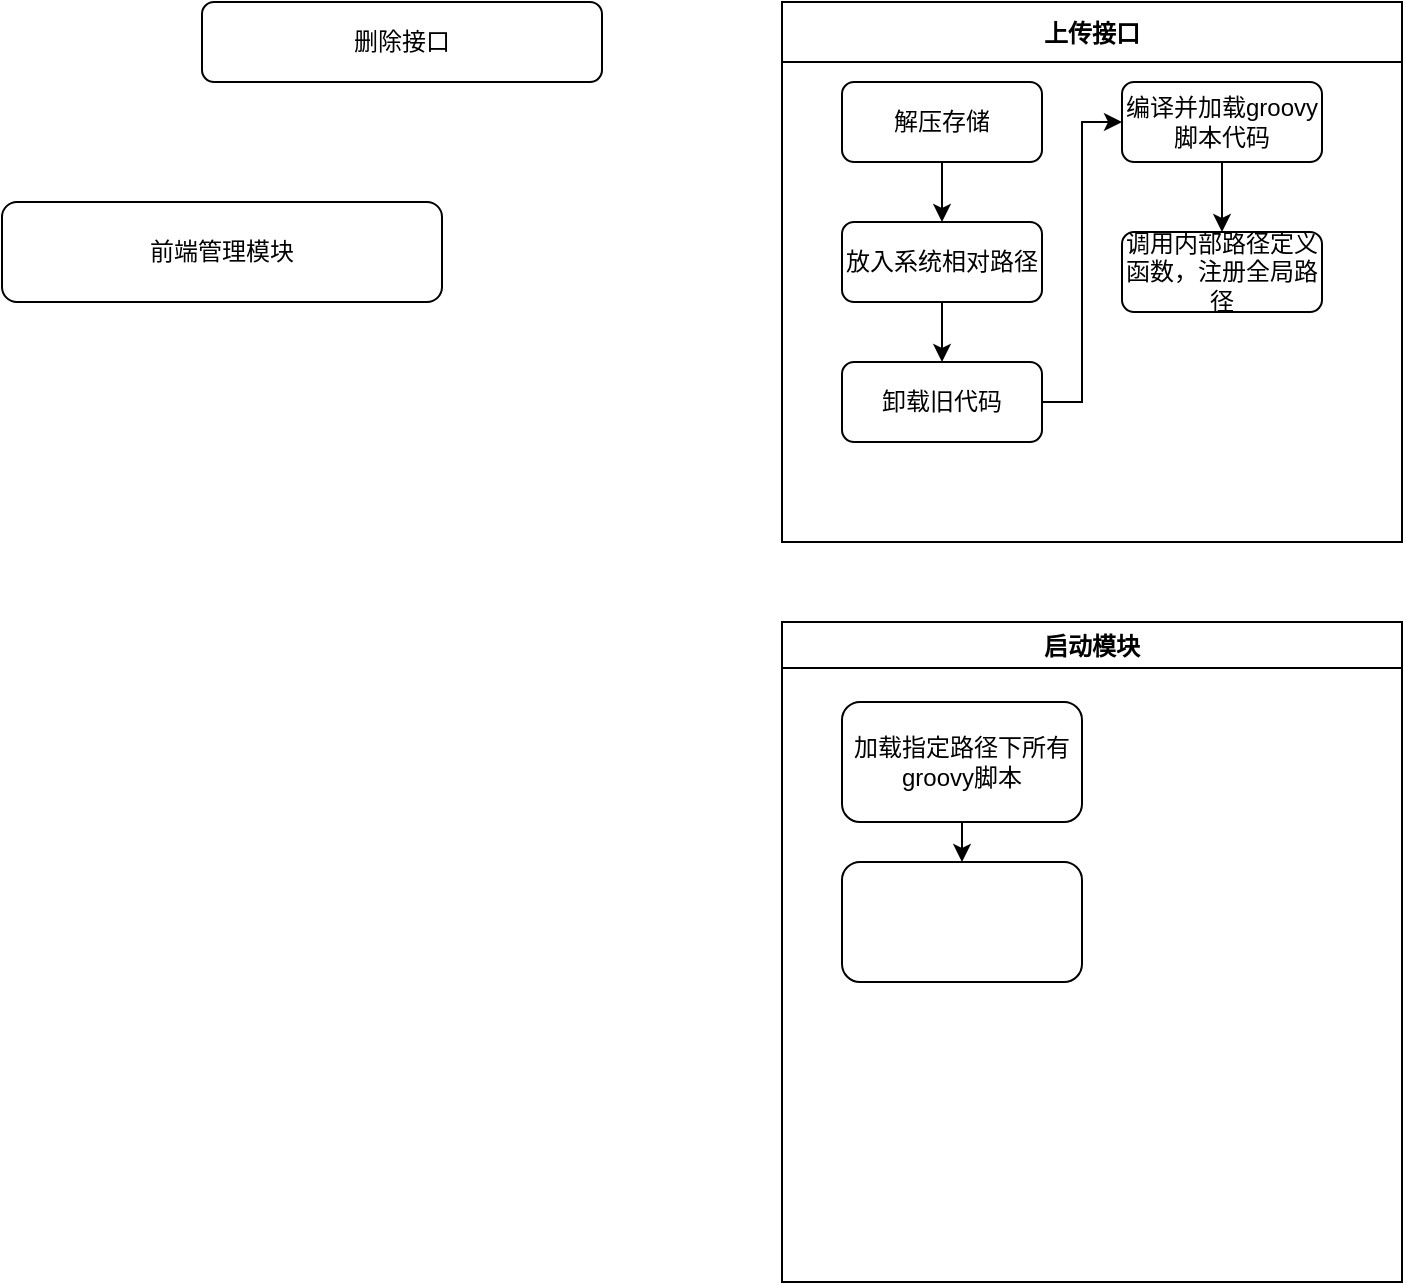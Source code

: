 <mxfile version="16.4.7" type="github">
  <diagram id="AsVXoxYifE-prMt1upEp" name="Page-1">
    <mxGraphModel dx="1038" dy="547" grid="1" gridSize="10" guides="1" tooltips="1" connect="1" arrows="1" fold="1" page="1" pageScale="1" pageWidth="827" pageHeight="1169" math="0" shadow="0">
      <root>
        <mxCell id="0" />
        <mxCell id="1" parent="0" />
        <mxCell id="ftRIKDAcJ2_aNbuLNI0B-2" value="前端管理模块" style="rounded=1;whiteSpace=wrap;html=1;" vertex="1" parent="1">
          <mxGeometry x="40" y="120" width="220" height="50" as="geometry" />
        </mxCell>
        <mxCell id="ftRIKDAcJ2_aNbuLNI0B-5" value="删除接口" style="rounded=1;whiteSpace=wrap;html=1;" vertex="1" parent="1">
          <mxGeometry x="140" y="20" width="200" height="40" as="geometry" />
        </mxCell>
        <mxCell id="ftRIKDAcJ2_aNbuLNI0B-9" value="上传接口" style="swimlane;startSize=30;" vertex="1" parent="1">
          <mxGeometry x="430" y="20" width="310" height="270" as="geometry">
            <mxRectangle x="290" y="170" width="50" height="40" as="alternateBounds" />
          </mxGeometry>
        </mxCell>
        <mxCell id="ftRIKDAcJ2_aNbuLNI0B-20" style="edgeStyle=orthogonalEdgeStyle;rounded=0;orthogonalLoop=1;jettySize=auto;html=1;exitX=0.5;exitY=1;exitDx=0;exitDy=0;entryX=0.5;entryY=0;entryDx=0;entryDy=0;" edge="1" parent="ftRIKDAcJ2_aNbuLNI0B-9" source="ftRIKDAcJ2_aNbuLNI0B-7" target="ftRIKDAcJ2_aNbuLNI0B-8">
          <mxGeometry relative="1" as="geometry" />
        </mxCell>
        <mxCell id="ftRIKDAcJ2_aNbuLNI0B-7" value="解压存储" style="rounded=1;whiteSpace=wrap;html=1;" vertex="1" parent="ftRIKDAcJ2_aNbuLNI0B-9">
          <mxGeometry x="30" y="40" width="100" height="40" as="geometry" />
        </mxCell>
        <mxCell id="ftRIKDAcJ2_aNbuLNI0B-21" style="edgeStyle=orthogonalEdgeStyle;rounded=0;orthogonalLoop=1;jettySize=auto;html=1;exitX=0.5;exitY=1;exitDx=0;exitDy=0;entryX=0.5;entryY=0;entryDx=0;entryDy=0;" edge="1" parent="ftRIKDAcJ2_aNbuLNI0B-9" source="ftRIKDAcJ2_aNbuLNI0B-8" target="ftRIKDAcJ2_aNbuLNI0B-17">
          <mxGeometry relative="1" as="geometry" />
        </mxCell>
        <mxCell id="ftRIKDAcJ2_aNbuLNI0B-8" value="放入系统相对路径" style="rounded=1;whiteSpace=wrap;html=1;" vertex="1" parent="ftRIKDAcJ2_aNbuLNI0B-9">
          <mxGeometry x="30" y="110" width="100" height="40" as="geometry" />
        </mxCell>
        <mxCell id="ftRIKDAcJ2_aNbuLNI0B-23" style="edgeStyle=orthogonalEdgeStyle;rounded=0;orthogonalLoop=1;jettySize=auto;html=1;exitX=0.5;exitY=1;exitDx=0;exitDy=0;" edge="1" parent="ftRIKDAcJ2_aNbuLNI0B-9" source="ftRIKDAcJ2_aNbuLNI0B-11" target="ftRIKDAcJ2_aNbuLNI0B-14">
          <mxGeometry relative="1" as="geometry" />
        </mxCell>
        <mxCell id="ftRIKDAcJ2_aNbuLNI0B-11" value="编译并加载groovy脚本代码" style="rounded=1;whiteSpace=wrap;html=1;" vertex="1" parent="ftRIKDAcJ2_aNbuLNI0B-9">
          <mxGeometry x="170" y="40" width="100" height="40" as="geometry" />
        </mxCell>
        <mxCell id="ftRIKDAcJ2_aNbuLNI0B-14" value="调用内部路径定义函数，注册全局路径" style="rounded=1;whiteSpace=wrap;html=1;" vertex="1" parent="ftRIKDAcJ2_aNbuLNI0B-9">
          <mxGeometry x="170" y="115" width="100" height="40" as="geometry" />
        </mxCell>
        <mxCell id="ftRIKDAcJ2_aNbuLNI0B-22" style="edgeStyle=orthogonalEdgeStyle;rounded=0;orthogonalLoop=1;jettySize=auto;html=1;exitX=1;exitY=0.5;exitDx=0;exitDy=0;entryX=0;entryY=0.5;entryDx=0;entryDy=0;" edge="1" parent="ftRIKDAcJ2_aNbuLNI0B-9" source="ftRIKDAcJ2_aNbuLNI0B-17" target="ftRIKDAcJ2_aNbuLNI0B-11">
          <mxGeometry relative="1" as="geometry" />
        </mxCell>
        <mxCell id="ftRIKDAcJ2_aNbuLNI0B-17" value="卸载旧代码" style="rounded=1;whiteSpace=wrap;html=1;" vertex="1" parent="ftRIKDAcJ2_aNbuLNI0B-9">
          <mxGeometry x="30" y="180" width="100" height="40" as="geometry" />
        </mxCell>
        <mxCell id="ftRIKDAcJ2_aNbuLNI0B-18" value="启动模块" style="swimlane;" vertex="1" parent="1">
          <mxGeometry x="430" y="330" width="310" height="330" as="geometry" />
        </mxCell>
        <mxCell id="ftRIKDAcJ2_aNbuLNI0B-25" style="edgeStyle=orthogonalEdgeStyle;rounded=0;orthogonalLoop=1;jettySize=auto;html=1;exitX=0.5;exitY=1;exitDx=0;exitDy=0;entryX=0.5;entryY=0;entryDx=0;entryDy=0;" edge="1" parent="ftRIKDAcJ2_aNbuLNI0B-18" source="ftRIKDAcJ2_aNbuLNI0B-19" target="ftRIKDAcJ2_aNbuLNI0B-24">
          <mxGeometry relative="1" as="geometry" />
        </mxCell>
        <mxCell id="ftRIKDAcJ2_aNbuLNI0B-19" value="加载指定路径下所有groovy脚本" style="rounded=1;whiteSpace=wrap;html=1;" vertex="1" parent="ftRIKDAcJ2_aNbuLNI0B-18">
          <mxGeometry x="30" y="40" width="120" height="60" as="geometry" />
        </mxCell>
        <mxCell id="ftRIKDAcJ2_aNbuLNI0B-24" value="" style="rounded=1;whiteSpace=wrap;html=1;" vertex="1" parent="ftRIKDAcJ2_aNbuLNI0B-18">
          <mxGeometry x="30" y="120" width="120" height="60" as="geometry" />
        </mxCell>
      </root>
    </mxGraphModel>
  </diagram>
</mxfile>

